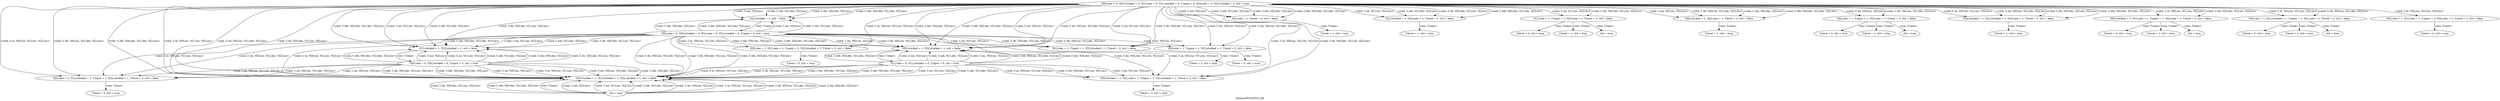 digraph StateGraph {
  label="System3FCtrl3F3I_Opt";
  N0x5612bbd88931 [label="V[0].rate = 0, V[0].stucked = 0, V[1].rate = 0, V[1].stucked = 0, T.input = 0, V[2].rate = 0, V[2].stucked = 0, ctrl = true"];
  N0x5612bbd88931 -> N0x5612bd28d6a1 [label="<cmd, C.nni, V[2].inc>"];
  N0x5612bbd88931 -> N0x5612bd28edb1 [label="<cmd, C.nni, V[2].inc>"];
  N0x5612bbd88931 -> N0x5612bd28ee31 [label="<cmd, C.nii, V[1].inc, V[2].inc>"];
  N0x5612bbd88931 -> N0x5612bd28ef11 [label="<cmd, C.nii, V[1].inc, V[2].inc>"];
  N0x5612bbd88931 -> N0x5612bd28f011 [label="<cmd, C.nii, V[1].inc, V[2].inc>"];
  N0x5612bbd88931 -> N0x5612bd28f0b1 [label="<cmd, C.nii, V[1].inc, V[2].inc>"];
  N0x5612bbd88931 -> N0x5612bd28d6a1 [label="<cmd, C.ndi, V[1].dec, V[2].inc>"];
  N0x5612bbd88931 -> N0x5612bd28edb1 [label="<cmd, C.ndi, V[1].dec, V[2].inc>"];
  N0x5612bbd88931 -> N0x5612bd28ee31 [label="<cmd, C.ndi, V[1].dec, V[2].inc>"];
  N0x5612bbd88931 -> N0x5612bd28ef11 [label="<cmd, C.ndi, V[1].dec, V[2].inc>"];
  N0x5612bbd88931 -> N0x5612bd28f1e1 [label="<cmd, C.ini, V[0].inc, V[2].inc>"];
  N0x5612bbd88931 -> N0x5612bd28f241 [label="<cmd, C.ini, V[0].inc, V[2].inc>"];
  N0x5612bbd88931 -> N0x5612bd28f2c1 [label="<cmd, C.ini, V[0].inc, V[2].inc>"];
  N0x5612bbd88931 -> N0x5612bd28f321 [label="<cmd, C.ini, V[0].inc, V[2].inc>"];
  N0x5612bbd88931 -> N0x5612bd28f361 [label="<cmd, C.iii, V[0].inc, V[1].inc, V[2].inc>"];
  N0x5612bbd88931 -> N0x5612bd28f3e1 [label="<cmd, C.iii, V[0].inc, V[1].inc, V[2].inc>"];
  N0x5612bbd88931 -> N0x5612bd28f461 [label="<cmd, C.iii, V[0].inc, V[1].inc, V[2].inc>"];
  N0x5612bbd88931 -> N0x5612bd28f4c1 [label="<cmd, C.iii, V[0].inc, V[1].inc, V[2].inc>"];
  N0x5612bbd88931 -> N0x5612bd28f561 [label="<cmd, C.iii, V[0].inc, V[1].inc, V[2].inc>"];
  N0x5612bbd88931 -> N0x5612bd28f651 [label="<cmd, C.iii, V[0].inc, V[1].inc, V[2].inc>"];
  N0x5612bbd88931 -> N0x5612bd28f751 [label="<cmd, C.iii, V[0].inc, V[1].inc, V[2].inc>"];
  N0x5612bbd88931 -> N0x5612bd28f7f1 [label="<cmd, C.iii, V[0].inc, V[1].inc, V[2].inc>"];
  N0x5612bbd88931 -> N0x5612bd28f1e1 [label="<cmd, C.idi, V[0].inc, V[1].dec, V[2].inc>"];
  N0x5612bbd88931 -> N0x5612bd28f241 [label="<cmd, C.idi, V[0].inc, V[1].dec, V[2].inc>"];
  N0x5612bbd88931 -> N0x5612bd28f361 [label="<cmd, C.idi, V[0].inc, V[1].dec, V[2].inc>"];
  N0x5612bbd88931 -> N0x5612bd28f3e1 [label="<cmd, C.idi, V[0].inc, V[1].dec, V[2].inc>"];
  N0x5612bbd88931 -> N0x5612bd28f2c1 [label="<cmd, C.idi, V[0].inc, V[1].dec, V[2].inc>"];
  N0x5612bbd88931 -> N0x5612bd28f321 [label="<cmd, C.idi, V[0].inc, V[1].dec, V[2].inc>"];
  N0x5612bbd88931 -> N0x5612bd28f561 [label="<cmd, C.idi, V[0].inc, V[1].dec, V[2].inc>"];
  N0x5612bbd88931 -> N0x5612bd28f651 [label="<cmd, C.idi, V[0].inc, V[1].dec, V[2].inc>"];
  N0x5612bbd88931 -> N0x5612bd28d6a1 [label="<cmd, C.dni, V[0].dec, V[2].inc>"];
  N0x5612bbd88931 -> N0x5612bd28edb1 [label="<cmd, C.dni, V[0].dec, V[2].inc>"];
  N0x5612bbd88931 -> N0x5612bd28f1e1 [label="<cmd, C.dni, V[0].dec, V[2].inc>"];
  N0x5612bbd88931 -> N0x5612bd28f241 [label="<cmd, C.dni, V[0].dec, V[2].inc>"];
  N0x5612bbd88931 -> N0x5612bd28ee31 [label="<cmd, C.dii, V[0].dec, V[1].inc, V[2].inc>"];
  N0x5612bbd88931 -> N0x5612bd28ef11 [label="<cmd, C.dii, V[0].dec, V[1].inc, V[2].inc>"];
  N0x5612bbd88931 -> N0x5612bd28f011 [label="<cmd, C.dii, V[0].dec, V[1].inc, V[2].inc>"];
  N0x5612bbd88931 -> N0x5612bd28f0b1 [label="<cmd, C.dii, V[0].dec, V[1].inc, V[2].inc>"];
  N0x5612bbd88931 -> N0x5612bd28f361 [label="<cmd, C.dii, V[0].dec, V[1].inc, V[2].inc>"];
  N0x5612bbd88931 -> N0x5612bd28f3e1 [label="<cmd, C.dii, V[0].dec, V[1].inc, V[2].inc>"];
  N0x5612bbd88931 -> N0x5612bd28f461 [label="<cmd, C.dii, V[0].dec, V[1].inc, V[2].inc>"];
  N0x5612bbd88931 -> N0x5612bd28f4c1 [label="<cmd, C.dii, V[0].dec, V[1].inc, V[2].inc>"];
  N0x5612bbd88931 -> N0x5612bd28d6a1 [label="<cmd, C.ddi, V[0].dec, V[1].dec, V[2].inc>"];
  N0x5612bbd88931 -> N0x5612bd28edb1 [label="<cmd, C.ddi, V[0].dec, V[1].dec, V[2].inc>"];
  N0x5612bbd88931 -> N0x5612bd28ee31 [label="<cmd, C.ddi, V[0].dec, V[1].dec, V[2].inc>"];
  N0x5612bbd88931 -> N0x5612bd28ef11 [label="<cmd, C.ddi, V[0].dec, V[1].dec, V[2].inc>"];
  N0x5612bbd88931 -> N0x5612bd28f1e1 [label="<cmd, C.ddi, V[0].dec, V[1].dec, V[2].inc>"];
  N0x5612bbd88931 -> N0x5612bd28f241 [label="<cmd, C.ddi, V[0].dec, V[1].dec, V[2].inc>"];
  N0x5612bbd88931 -> N0x5612bd28f361 [label="<cmd, C.ddi, V[0].dec, V[1].dec, V[2].inc>"];
  N0x5612bbd88931 -> N0x5612bd28f3e1 [label="<cmd, C.ddi, V[0].dec, V[1].dec, V[2].inc>"];
  N0x5612bd28d6a1 [label="V[2].stucked = 1, ctrl = false"];
  N0x5612bd28d6a1 -> N0x5612bd28ff11 [label="<env, T.time>"];
  N0x5612bd28ff11 [label="V[0].rate = 0, V[0].stucked = 0, V[1].rate = 0, V[1].stucked = 0, T.input = 0, ctrl = true"];
  N0x5612bd28ff11 -> N0x5612bd28d6a1 [label="<cmd, C.nni, V[2].inc>"];
  N0x5612bd28ff11 -> N0x5612bd28ee31 [label="<cmd, C.nii, V[1].inc, V[2].inc>"];
  N0x5612bd28ff11 -> N0x5612bd28f011 [label="<cmd, C.nii, V[1].inc, V[2].inc>"];
  N0x5612bd28ff11 -> N0x5612bd28d6a1 [label="<cmd, C.ndi, V[1].dec, V[2].inc>"];
  N0x5612bd28ff11 -> N0x5612bd28ee31 [label="<cmd, C.ndi, V[1].dec, V[2].inc>"];
  N0x5612bd28ff11 -> N0x5612bd28f1e1 [label="<cmd, C.ini, V[0].inc, V[2].inc>"];
  N0x5612bd28ff11 -> N0x5612bd28f2c1 [label="<cmd, C.ini, V[0].inc, V[2].inc>"];
  N0x5612bd28ff11 -> N0x5612bd28f361 [label="<cmd, C.iii, V[0].inc, V[1].inc, V[2].inc>"];
  N0x5612bd28ff11 -> N0x5612bd28f461 [label="<cmd, C.iii, V[0].inc, V[1].inc, V[2].inc>"];
  N0x5612bd28ff11 -> N0x5612bd28f561 [label="<cmd, C.iii, V[0].inc, V[1].inc, V[2].inc>"];
  N0x5612bd28ff11 -> N0x5612bd28f751 [label="<cmd, C.iii, V[0].inc, V[1].inc, V[2].inc>"];
  N0x5612bd28ff11 -> N0x5612bd28f1e1 [label="<cmd, C.idi, V[0].inc, V[1].dec, V[2].inc>"];
  N0x5612bd28ff11 -> N0x5612bd28f361 [label="<cmd, C.idi, V[0].inc, V[1].dec, V[2].inc>"];
  N0x5612bd28ff11 -> N0x5612bd28f2c1 [label="<cmd, C.idi, V[0].inc, V[1].dec, V[2].inc>"];
  N0x5612bd28ff11 -> N0x5612bd28f561 [label="<cmd, C.idi, V[0].inc, V[1].dec, V[2].inc>"];
  N0x5612bd28ff11 -> N0x5612bd28d6a1 [label="<cmd, C.dni, V[0].dec, V[2].inc>"];
  N0x5612bd28ff11 -> N0x5612bd28f1e1 [label="<cmd, C.dni, V[0].dec, V[2].inc>"];
  N0x5612bd28ff11 -> N0x5612bd28ee31 [label="<cmd, C.dii, V[0].dec, V[1].inc, V[2].inc>"];
  N0x5612bd28ff11 -> N0x5612bd28f011 [label="<cmd, C.dii, V[0].dec, V[1].inc, V[2].inc>"];
  N0x5612bd28ff11 -> N0x5612bd28f361 [label="<cmd, C.dii, V[0].dec, V[1].inc, V[2].inc>"];
  N0x5612bd28ff11 -> N0x5612bd28f461 [label="<cmd, C.dii, V[0].dec, V[1].inc, V[2].inc>"];
  N0x5612bd28ff11 -> N0x5612bd28d6a1 [label="<cmd, C.ddi, V[0].dec, V[1].dec, V[2].inc>"];
  N0x5612bd28ff11 -> N0x5612bd28ee31 [label="<cmd, C.ddi, V[0].dec, V[1].dec, V[2].inc>"];
  N0x5612bd28ff11 -> N0x5612bd28f1e1 [label="<cmd, C.ddi, V[0].dec, V[1].dec, V[2].inc>"];
  N0x5612bd28ff11 -> N0x5612bd28f361 [label="<cmd, C.ddi, V[0].dec, V[1].dec, V[2].inc>"];
  N0x5612bd291011 [label="T.level = 1, ctrl = true"];
  N0x5612bd28edb1 [label="V[2].rate = 1, T.level = 2, ctrl = false"];
  N0x5612bd28edb1 -> N0x5612bd291011 [label="<env, T.time>"];
  N0x5612bd28ee31 [label="V[1].stucked = 1, V[2].stucked = 1, ctrl = false"];
  N0x5612bd28ee31 -> N0x5612bd291731 [label="<env, T.time>"];
  N0x5612bd291731 [label="V[0].rate = 0, V[0].stucked = 0, T.input = 0, ctrl = true"];
  N0x5612bd291731 -> N0x5612bd28ee31 [label="<cmd, C.nni, V[2].inc>"];
  N0x5612bd291731 -> N0x5612bd28ee31 [label="<cmd, C.nii, V[1].inc, V[2].inc>"];
  N0x5612bd291731 -> N0x5612bd28ee31 [label="<cmd, C.ndi, V[1].dec, V[2].inc>"];
  N0x5612bd291731 -> N0x5612bd28f361 [label="<cmd, C.ini, V[0].inc, V[2].inc>"];
  N0x5612bd291731 -> N0x5612bd28f561 [label="<cmd, C.ini, V[0].inc, V[2].inc>"];
  N0x5612bd291731 -> N0x5612bd28f361 [label="<cmd, C.iii, V[0].inc, V[1].inc, V[2].inc>"];
  N0x5612bd291731 -> N0x5612bd28f561 [label="<cmd, C.iii, V[0].inc, V[1].inc, V[2].inc>"];
  N0x5612bd291731 -> N0x5612bd28f361 [label="<cmd, C.idi, V[0].inc, V[1].dec, V[2].inc>"];
  N0x5612bd291731 -> N0x5612bd28f561 [label="<cmd, C.idi, V[0].inc, V[1].dec, V[2].inc>"];
  N0x5612bd291731 -> N0x5612bd28ee31 [label="<cmd, C.dni, V[0].dec, V[2].inc>"];
  N0x5612bd291731 -> N0x5612bd28f361 [label="<cmd, C.dni, V[0].dec, V[2].inc>"];
  N0x5612bd291731 -> N0x5612bd28ee31 [label="<cmd, C.dii, V[0].dec, V[1].inc, V[2].inc>"];
  N0x5612bd291731 -> N0x5612bd28f361 [label="<cmd, C.dii, V[0].dec, V[1].inc, V[2].inc>"];
  N0x5612bd291731 -> N0x5612bd28ee31 [label="<cmd, C.ddi, V[0].dec, V[1].dec, V[2].inc>"];
  N0x5612bd291731 -> N0x5612bd28f361 [label="<cmd, C.ddi, V[0].dec, V[1].dec, V[2].inc>"];
  N0x5612bd291e51 [label="T.level = 1, ctrl = true"];
  N0x5612bd28ef11 [label="V[1].stucked = 1, V[2].rate = 1, T.level = 2, ctrl = false"];
  N0x5612bd28ef11 -> N0x5612bd291e51 [label="<env, T.time>"];
  N0x5612bd28f011 [label="V[1].rate = 1, T.input = 1, V[2].stucked = 1, T.level = 2, ctrl = false"];
  N0x5612bd28f011 -> N0x5612bd2927d1 [label="<env, T.time>"];
  N0x5612bd2927d1 [label="T.level = 3, ctrl = true"];
  N0x5612bd292c21 [label="T.level = 1, ctrl = true"];
  N0x5612bd28f0b1 [label="V[1].rate = 1, T.input = 1, V[2].rate = 1, T.level = 2, ctrl = false"];
  N0x5612bd28f0b1 -> N0x5612bd292c21 [label="<env, T.time>"];
  N0x5612bd28f0b1 -> N0x5612bd293791 [label="<env, T.time>"];
  N0x5612bd28f0b1 -> N0x5612bd293851 [label="<env, T.time>"];
  N0x5612bd293791 [label="ctrl = true"];
  N0x5612bd293851 [label="T.level = 3, ctrl = true"];
  N0x5612bd28f1e1 [label="V[0].stucked = 1, V[2].stucked = 1, ctrl = false"];
  N0x5612bd28f1e1 -> N0x5612bd293f71 [label="<env, T.time>"];
  N0x5612bd293f71 [label="V[1].rate = 0, V[1].stucked = 0, T.input = 0, ctrl = true"];
  N0x5612bd293f71 -> N0x5612bd28f1e1 [label="<cmd, C.nni, V[2].inc>"];
  N0x5612bd293f71 -> N0x5612bd28f361 [label="<cmd, C.nii, V[1].inc, V[2].inc>"];
  N0x5612bd293f71 -> N0x5612bd28f461 [label="<cmd, C.nii, V[1].inc, V[2].inc>"];
  N0x5612bd293f71 -> N0x5612bd28f1e1 [label="<cmd, C.ndi, V[1].dec, V[2].inc>"];
  N0x5612bd293f71 -> N0x5612bd28f361 [label="<cmd, C.ndi, V[1].dec, V[2].inc>"];
  N0x5612bd293f71 -> N0x5612bd28f1e1 [label="<cmd, C.ini, V[0].inc, V[2].inc>"];
  N0x5612bd293f71 -> N0x5612bd28f361 [label="<cmd, C.iii, V[0].inc, V[1].inc, V[2].inc>"];
  N0x5612bd293f71 -> N0x5612bd28f461 [label="<cmd, C.iii, V[0].inc, V[1].inc, V[2].inc>"];
  N0x5612bd293f71 -> N0x5612bd28f1e1 [label="<cmd, C.idi, V[0].inc, V[1].dec, V[2].inc>"];
  N0x5612bd293f71 -> N0x5612bd28f361 [label="<cmd, C.idi, V[0].inc, V[1].dec, V[2].inc>"];
  N0x5612bd293f71 -> N0x5612bd28f1e1 [label="<cmd, C.dni, V[0].dec, V[2].inc>"];
  N0x5612bd293f71 -> N0x5612bd28f361 [label="<cmd, C.dii, V[0].dec, V[1].inc, V[2].inc>"];
  N0x5612bd293f71 -> N0x5612bd28f461 [label="<cmd, C.dii, V[0].dec, V[1].inc, V[2].inc>"];
  N0x5612bd293f71 -> N0x5612bd28f1e1 [label="<cmd, C.ddi, V[0].dec, V[1].dec, V[2].inc>"];
  N0x5612bd293f71 -> N0x5612bd28f361 [label="<cmd, C.ddi, V[0].dec, V[1].dec, V[2].inc>"];
  N0x5612bd294381 [label="T.level = 1, ctrl = true"];
  N0x5612bd28f241 [label="V[0].stucked = 1, V[2].rate = 1, T.level = 2, ctrl = false"];
  N0x5612bd28f241 -> N0x5612bd294381 [label="<env, T.time>"];
  N0x5612bd28f361 [label="V[0].stucked = 1, V[1].stucked = 1, V[2].stucked = 1, ctrl = false"];
  N0x5612bd28f361 -> N0x5612bc66f1d1 [label="<env, T.time>"];
  N0x5612bc66f1d1 [label="ctrl = true"];
  N0x5612bc66f1d1 -> N0x5612bd28f361 [label="<cmd, C.nni, V[2].inc>"];
  N0x5612bc66f1d1 -> N0x5612bd28f361 [label="<cmd, C.nii, V[1].inc, V[2].inc>"];
  N0x5612bc66f1d1 -> N0x5612bd28f361 [label="<cmd, C.ndi, V[1].dec, V[2].inc>"];
  N0x5612bc66f1d1 -> N0x5612bd28f361 [label="<cmd, C.ini, V[0].inc, V[2].inc>"];
  N0x5612bc66f1d1 -> N0x5612bd28f361 [label="<cmd, C.iii, V[0].inc, V[1].inc, V[2].inc>"];
  N0x5612bc66f1d1 -> N0x5612bd28f361 [label="<cmd, C.idi, V[0].inc, V[1].dec, V[2].inc>"];
  N0x5612bc66f1d1 -> N0x5612bd28f361 [label="<cmd, C.dni, V[0].dec, V[2].inc>"];
  N0x5612bc66f1d1 -> N0x5612bd28f361 [label="<cmd, C.dii, V[0].dec, V[1].inc, V[2].inc>"];
  N0x5612bc66f1d1 -> N0x5612bd28f361 [label="<cmd, C.ddi, V[0].dec, V[1].dec, V[2].inc>"];
  N0x5612bd294b21 [label="T.level = 1, ctrl = true"];
  N0x5612bd28f3e1 [label="V[0].stucked = 1, V[1].stucked = 1, V[2].rate = 1, T.level = 2, ctrl = false"];
  N0x5612bd28f3e1 -> N0x5612bd294b21 [label="<env, T.time>"];
  N0x5612bd28f461 [label="V[0].stucked = 1, V[1].rate = 1, T.input = 1, V[2].stucked = 1, T.level = 2, ctrl = false"];
  N0x5612bd28f461 -> N0x5612bd295091 [label="<env, T.time>"];
  N0x5612bd295091 [label="T.level = 3, ctrl = true"];
  N0x5612bd295361 [label="T.level = 1, ctrl = true"];
  N0x5612bd28f4c1 [label="V[0].stucked = 1, V[1].rate = 1, T.input = 1, V[2].rate = 1, T.level = 2, ctrl = false"];
  N0x5612bd28f4c1 -> N0x5612bd295361 [label="<env, T.time>"];
  N0x5612bd28f4c1 -> N0x5612bd2957f1 [label="<env, T.time>"];
  N0x5612bd28f4c1 -> N0x5612bd295831 [label="<env, T.time>"];
  N0x5612bd2957f1 [label="ctrl = true"];
  N0x5612bd295831 [label="T.level = 3, ctrl = true"];
  N0x5612bd28f2c1 [label="V[0].rate = 1, T.input = 1, V[2].stucked = 1, T.level = 2, ctrl = false"];
  N0x5612bd28f2c1 -> N0x5612bd295cc1 [label="<env, T.time>"];
  N0x5612bd295cc1 [label="T.level = 3, ctrl = true"];
  N0x5612bd295f71 [label="T.level = 1, ctrl = true"];
  N0x5612bd28f321 [label="V[0].rate = 1, T.input = 1, V[2].rate = 1, T.level = 2, ctrl = false"];
  N0x5612bd28f321 -> N0x5612bd295f71 [label="<env, T.time>"];
  N0x5612bd28f321 -> N0x5612bd2965c1 [label="<env, T.time>"];
  N0x5612bd28f321 -> N0x5612bd296621 [label="<env, T.time>"];
  N0x5612bd2965c1 [label="ctrl = true"];
  N0x5612bd296621 [label="T.level = 3, ctrl = true"];
  N0x5612bd28f561 [label="V[0].rate = 1, V[1].stucked = 1, T.input = 1, V[2].stucked = 1, T.level = 2, ctrl = false"];
  N0x5612bd28f561 -> N0x5612bd296d81 [label="<env, T.time>"];
  N0x5612bd296d81 [label="T.level = 3, ctrl = true"];
  N0x5612bd297151 [label="T.level = 1, ctrl = true"];
  N0x5612bd28f651 [label="V[0].rate = 1, V[1].stucked = 1, T.input = 1, V[2].rate = 1, T.level = 2, ctrl = false"];
  N0x5612bd28f651 -> N0x5612bd297151 [label="<env, T.time>"];
  N0x5612bd28f651 -> N0x5612bd297991 [label="<env, T.time>"];
  N0x5612bd28f651 -> N0x5612bd297a11 [label="<env, T.time>"];
  N0x5612bd297991 [label="ctrl = true"];
  N0x5612bd297a11 [label="T.level = 3, ctrl = true"];
  N0x5612bd28f751 [label="V[0].rate = 1, V[1].rate = 1, T.input = 2, V[2].stucked = 1, T.level = 2, ctrl = false"];
  N0x5612bd28f751 -> N0x5612bd298291 [label="<env, T.time>"];
  N0x5612bd298291 [label="T.level = 3, ctrl = true"];
  N0x5612bd28f7f1 [label="V[0].rate = 1, V[1].rate = 1, T.input = 2, V[2].rate = 1, T.level = 2, ctrl = false"];
  N0x5612bd28f7f1 -> N0x5612bd298991 [label="<env, T.time>"];
  N0x5612bd298991 [label="T.level = 3, ctrl = true"];
}
